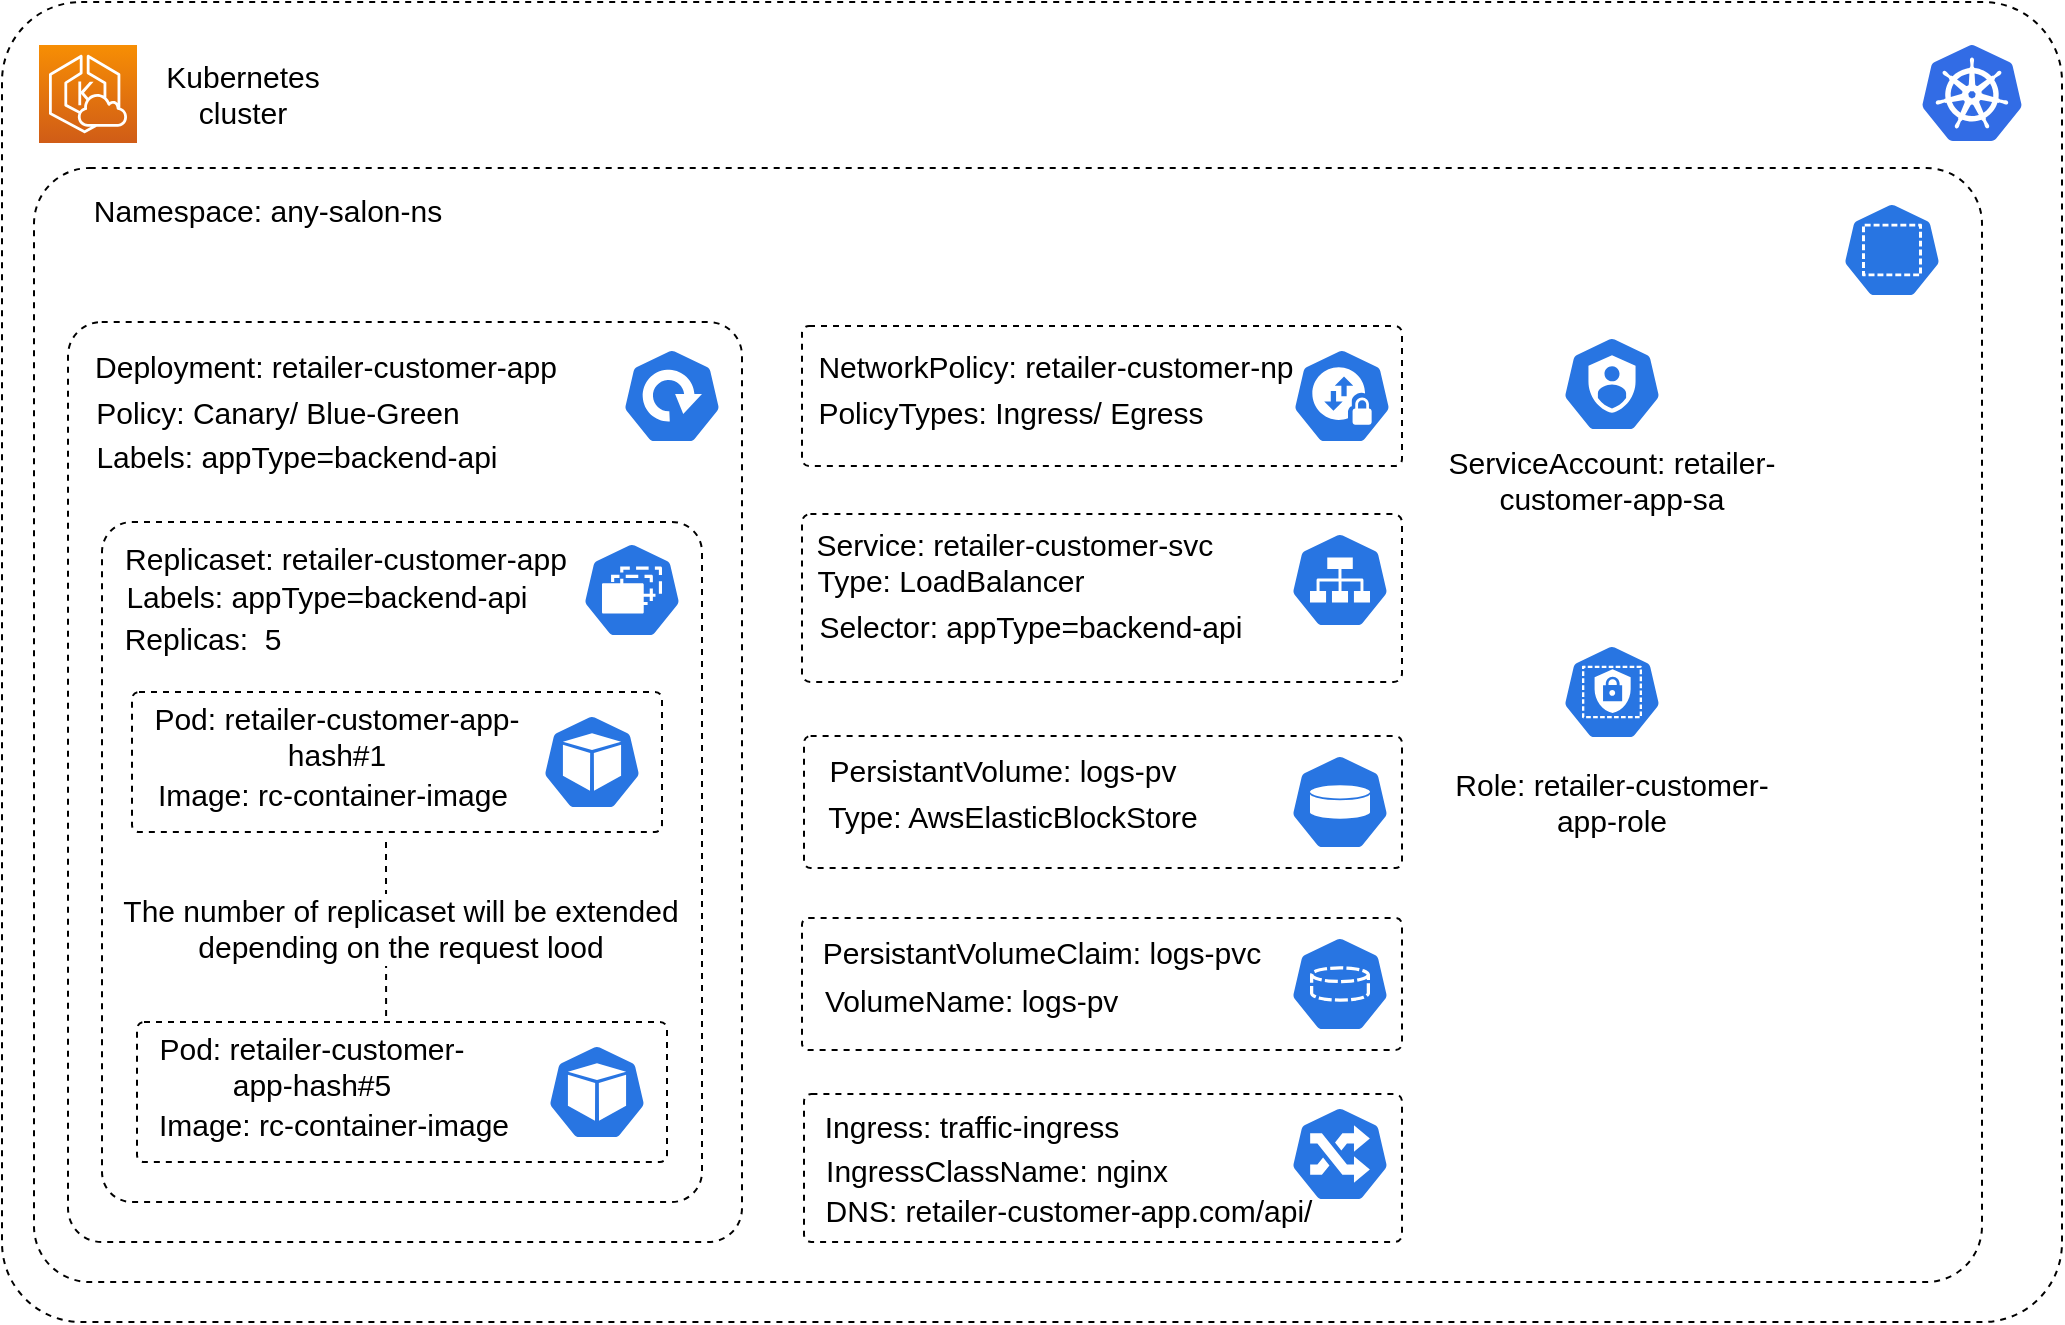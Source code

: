 <mxfile version="21.5.2" type="github">
  <diagram name="Page-1" id="ismsO8F0nd9e3xGDoDac">
    <mxGraphModel dx="1434" dy="684" grid="1" gridSize="10" guides="1" tooltips="1" connect="1" arrows="1" fold="1" page="1" pageScale="1" pageWidth="850" pageHeight="1100" math="0" shadow="0">
      <root>
        <mxCell id="0" />
        <mxCell id="1" parent="0" />
        <mxCell id="Oz9zWObifAngQbhy4g6K-1" value="" style="rounded=1;whiteSpace=wrap;html=1;dashed=1;arcSize=6;fontSize=15;" parent="1" vertex="1">
          <mxGeometry x="50" y="110" width="1030" height="660" as="geometry" />
        </mxCell>
        <mxCell id="Oz9zWObifAngQbhy4g6K-3" value="" style="image;sketch=0;aspect=fixed;html=1;points=[];align=center;fontSize=15;image=img/lib/mscae/Kubernetes.svg;" parent="1" vertex="1">
          <mxGeometry x="1010" y="131.5" width="50" height="48" as="geometry" />
        </mxCell>
        <mxCell id="Oz9zWObifAngQbhy4g6K-4" value="Kubernetes cluster" style="text;html=1;strokeColor=none;fillColor=none;align=center;verticalAlign=middle;whiteSpace=wrap;rounded=0;fontSize=15;" parent="1" vertex="1">
          <mxGeometry x="121" y="141" width="99" height="30" as="geometry" />
        </mxCell>
        <mxCell id="Oz9zWObifAngQbhy4g6K-5" value="" style="rounded=1;whiteSpace=wrap;html=1;dashed=1;arcSize=5;fontSize=15;" parent="1" vertex="1">
          <mxGeometry x="66" y="193" width="974" height="557" as="geometry" />
        </mxCell>
        <mxCell id="Oz9zWObifAngQbhy4g6K-6" value="Namespace: any-salon-ns" style="text;html=1;strokeColor=none;fillColor=none;align=center;verticalAlign=middle;whiteSpace=wrap;rounded=0;fontSize=15;" parent="1" vertex="1">
          <mxGeometry x="76" y="199" width="214" height="30" as="geometry" />
        </mxCell>
        <mxCell id="Oz9zWObifAngQbhy4g6K-7" value="" style="sketch=0;html=1;dashed=0;whitespace=wrap;fillColor=#2875E2;strokeColor=#ffffff;points=[[0.005,0.63,0],[0.1,0.2,0],[0.9,0.2,0],[0.5,0,0],[0.995,0.63,0],[0.72,0.99,0],[0.5,1,0],[0.28,0.99,0]];verticalLabelPosition=bottom;align=center;verticalAlign=top;shape=mxgraph.kubernetes.icon;prIcon=ns;fontSize=15;" parent="1" vertex="1">
          <mxGeometry x="970" y="210" width="50" height="48" as="geometry" />
        </mxCell>
        <mxCell id="Oz9zWObifAngQbhy4g6K-11" value="" style="rounded=1;whiteSpace=wrap;html=1;dashed=1;arcSize=5;fontSize=15;" parent="1" vertex="1">
          <mxGeometry x="83" y="270" width="337" height="460" as="geometry" />
        </mxCell>
        <mxCell id="Oz9zWObifAngQbhy4g6K-15" value="" style="sketch=0;html=1;dashed=0;whitespace=wrap;fillColor=#2875E2;strokeColor=#ffffff;points=[[0.005,0.63,0],[0.1,0.2,0],[0.9,0.2,0],[0.5,0,0],[0.995,0.63,0],[0.72,0.99,0],[0.5,1,0],[0.28,0.99,0]];verticalLabelPosition=bottom;align=center;verticalAlign=top;shape=mxgraph.kubernetes.icon;prIcon=deploy;fontSize=15;" parent="1" vertex="1">
          <mxGeometry x="360" y="283" width="50" height="48" as="geometry" />
        </mxCell>
        <mxCell id="Oz9zWObifAngQbhy4g6K-16" value="Deployment: retailer-customer-app" style="text;html=1;strokeColor=none;fillColor=none;align=center;verticalAlign=middle;whiteSpace=wrap;rounded=0;fontSize=15;" parent="1" vertex="1">
          <mxGeometry x="94" y="277" width="236" height="30" as="geometry" />
        </mxCell>
        <mxCell id="Oz9zWObifAngQbhy4g6K-17" value="Policy: Canary/ Blue-Green" style="text;html=1;strokeColor=none;fillColor=none;align=center;verticalAlign=middle;whiteSpace=wrap;rounded=0;fontSize=15;" parent="1" vertex="1">
          <mxGeometry x="69.5" y="300" width="236" height="30" as="geometry" />
        </mxCell>
        <mxCell id="Oz9zWObifAngQbhy4g6K-18" value="Labels: appType=backend-api" style="text;html=1;strokeColor=none;fillColor=none;align=center;verticalAlign=middle;whiteSpace=wrap;rounded=0;fontSize=15;" parent="1" vertex="1">
          <mxGeometry x="74" y="322" width="247" height="30" as="geometry" />
        </mxCell>
        <mxCell id="Oz9zWObifAngQbhy4g6K-19" value="" style="rounded=1;whiteSpace=wrap;html=1;dashed=1;arcSize=5;fontSize=15;" parent="1" vertex="1">
          <mxGeometry x="100" y="370" width="300" height="340" as="geometry" />
        </mxCell>
        <mxCell id="Oz9zWObifAngQbhy4g6K-20" value="" style="sketch=0;html=1;dashed=0;whitespace=wrap;fillColor=#2875E2;strokeColor=#ffffff;points=[[0.005,0.63,0],[0.1,0.2,0],[0.9,0.2,0],[0.5,0,0],[0.995,0.63,0],[0.72,0.99,0],[0.5,1,0],[0.28,0.99,0]];verticalLabelPosition=bottom;align=center;verticalAlign=top;shape=mxgraph.kubernetes.icon;prIcon=rs;fontSize=15;" parent="1" vertex="1">
          <mxGeometry x="340" y="380" width="50" height="48" as="geometry" />
        </mxCell>
        <mxCell id="Oz9zWObifAngQbhy4g6K-21" value="Replicaset: retailer-customer-app" style="text;html=1;strokeColor=none;fillColor=none;align=center;verticalAlign=middle;whiteSpace=wrap;rounded=0;fontSize=15;" parent="1" vertex="1">
          <mxGeometry x="107" y="373" width="230" height="30" as="geometry" />
        </mxCell>
        <mxCell id="Oz9zWObifAngQbhy4g6K-22" value="Labels: appType=backend-api" style="text;html=1;strokeColor=none;fillColor=none;align=center;verticalAlign=middle;whiteSpace=wrap;rounded=0;fontSize=15;" parent="1" vertex="1">
          <mxGeometry x="106" y="392" width="213" height="30" as="geometry" />
        </mxCell>
        <mxCell id="Oz9zWObifAngQbhy4g6K-23" value="" style="rounded=1;whiteSpace=wrap;html=1;dashed=1;arcSize=5;fontSize=15;" parent="1" vertex="1">
          <mxGeometry x="115" y="455" width="265" height="70" as="geometry" />
        </mxCell>
        <mxCell id="Oz9zWObifAngQbhy4g6K-24" value="" style="sketch=0;html=1;dashed=0;whitespace=wrap;fillColor=#2875E2;strokeColor=#ffffff;points=[[0.005,0.63,0],[0.1,0.2,0],[0.9,0.2,0],[0.5,0,0],[0.995,0.63,0],[0.72,0.99,0],[0.5,1,0],[0.28,0.99,0]];verticalLabelPosition=bottom;align=center;verticalAlign=top;shape=mxgraph.kubernetes.icon;prIcon=pod;fontSize=15;" parent="1" vertex="1">
          <mxGeometry x="320" y="466" width="50" height="48" as="geometry" />
        </mxCell>
        <mxCell id="Oz9zWObifAngQbhy4g6K-25" value="Pod: retailer-customer-app-hash#1" style="text;html=1;strokeColor=none;fillColor=none;align=center;verticalAlign=middle;whiteSpace=wrap;rounded=0;fontSize=15;" parent="1" vertex="1">
          <mxGeometry x="125" y="462" width="185" height="30" as="geometry" />
        </mxCell>
        <mxCell id="Oz9zWObifAngQbhy4g6K-26" value="Image: rc-container-image" style="text;html=1;strokeColor=none;fillColor=none;align=center;verticalAlign=middle;whiteSpace=wrap;rounded=0;fontSize=15;" parent="1" vertex="1">
          <mxGeometry x="119.5" y="491" width="190.5" height="30" as="geometry" />
        </mxCell>
        <mxCell id="Oz9zWObifAngQbhy4g6K-27" value="Replicas:&amp;nbsp; 5" style="text;html=1;strokeColor=none;fillColor=none;align=center;verticalAlign=middle;whiteSpace=wrap;rounded=0;fontSize=15;" parent="1" vertex="1">
          <mxGeometry x="104" y="413" width="93" height="30" as="geometry" />
        </mxCell>
        <mxCell id="Oz9zWObifAngQbhy4g6K-28" value="" style="endArrow=none;dashed=1;html=1;rounded=0;entryX=0.47;entryY=0;entryDx=0;entryDy=0;entryPerimeter=0;fontSize=15;" parent="1" target="Oz9zWObifAngQbhy4g6K-29" edge="1">
          <mxGeometry width="50" height="50" relative="1" as="geometry">
            <mxPoint x="242" y="530" as="sourcePoint" />
            <mxPoint x="320" y="700" as="targetPoint" />
          </mxGeometry>
        </mxCell>
        <mxCell id="Oz9zWObifAngQbhy4g6K-33" value="The number of replicaset will be extended &lt;br style=&quot;font-size: 15px;&quot;&gt;depending on the request lood" style="edgeLabel;html=1;align=center;verticalAlign=middle;resizable=0;points=[];fontSize=15;" parent="Oz9zWObifAngQbhy4g6K-28" vertex="1" connectable="0">
          <mxGeometry x="-0.044" y="2" relative="1" as="geometry">
            <mxPoint x="5" as="offset" />
          </mxGeometry>
        </mxCell>
        <mxCell id="Oz9zWObifAngQbhy4g6K-29" value="" style="rounded=1;whiteSpace=wrap;html=1;dashed=1;arcSize=5;fontSize=15;" parent="1" vertex="1">
          <mxGeometry x="117.5" y="620" width="265" height="70" as="geometry" />
        </mxCell>
        <mxCell id="Oz9zWObifAngQbhy4g6K-30" value="" style="sketch=0;html=1;dashed=0;whitespace=wrap;fillColor=#2875E2;strokeColor=#ffffff;points=[[0.005,0.63,0],[0.1,0.2,0],[0.9,0.2,0],[0.5,0,0],[0.995,0.63,0],[0.72,0.99,0],[0.5,1,0],[0.28,0.99,0]];verticalLabelPosition=bottom;align=center;verticalAlign=top;shape=mxgraph.kubernetes.icon;prIcon=pod;fontSize=15;" parent="1" vertex="1">
          <mxGeometry x="322.5" y="631" width="50" height="48" as="geometry" />
        </mxCell>
        <mxCell id="Oz9zWObifAngQbhy4g6K-31" value="Pod: retailer-customer-app-hash#5" style="text;html=1;strokeColor=none;fillColor=none;align=center;verticalAlign=middle;whiteSpace=wrap;rounded=0;fontSize=15;" parent="1" vertex="1">
          <mxGeometry x="120" y="627" width="170" height="30" as="geometry" />
        </mxCell>
        <mxCell id="Oz9zWObifAngQbhy4g6K-32" value="Image: rc-container-image" style="text;html=1;strokeColor=none;fillColor=none;align=center;verticalAlign=middle;whiteSpace=wrap;rounded=0;fontSize=15;" parent="1" vertex="1">
          <mxGeometry x="122" y="656" width="188" height="30" as="geometry" />
        </mxCell>
        <mxCell id="Oz9zWObifAngQbhy4g6K-35" value="" style="rounded=1;whiteSpace=wrap;html=1;dashed=1;arcSize=5;fontSize=15;" parent="1" vertex="1">
          <mxGeometry x="450" y="272" width="300" height="70" as="geometry" />
        </mxCell>
        <mxCell id="Oz9zWObifAngQbhy4g6K-36" value="" style="sketch=0;html=1;dashed=0;whitespace=wrap;fillColor=#2875E2;strokeColor=#ffffff;points=[[0.005,0.63,0],[0.1,0.2,0],[0.9,0.2,0],[0.5,0,0],[0.995,0.63,0],[0.72,0.99,0],[0.5,1,0],[0.28,0.99,0]];verticalLabelPosition=bottom;align=center;verticalAlign=top;shape=mxgraph.kubernetes.icon;prIcon=netpol;fontSize=15;" parent="1" vertex="1">
          <mxGeometry x="695" y="283" width="50" height="48" as="geometry" />
        </mxCell>
        <mxCell id="Oz9zWObifAngQbhy4g6K-37" value="NetworkPolicy: retailer-customer-np" style="text;html=1;strokeColor=none;fillColor=none;align=center;verticalAlign=middle;whiteSpace=wrap;rounded=0;fontSize=15;" parent="1" vertex="1">
          <mxGeometry x="447" y="277" width="260" height="30" as="geometry" />
        </mxCell>
        <mxCell id="Oz9zWObifAngQbhy4g6K-38" value="PolicyTypes: Ingress/ Egress" style="text;html=1;strokeColor=none;fillColor=none;align=center;verticalAlign=middle;whiteSpace=wrap;rounded=0;fontSize=15;" parent="1" vertex="1">
          <mxGeometry x="448" y="300" width="213" height="30" as="geometry" />
        </mxCell>
        <mxCell id="Oz9zWObifAngQbhy4g6K-40" value="" style="rounded=1;whiteSpace=wrap;html=1;dashed=1;arcSize=5;fontSize=15;" parent="1" vertex="1">
          <mxGeometry x="451" y="477" width="299" height="66" as="geometry" />
        </mxCell>
        <mxCell id="Oz9zWObifAngQbhy4g6K-41" value="" style="sketch=0;html=1;dashed=0;whitespace=wrap;fillColor=#2875E2;strokeColor=#ffffff;points=[[0.005,0.63,0],[0.1,0.2,0],[0.9,0.2,0],[0.5,0,0],[0.995,0.63,0],[0.72,0.99,0],[0.5,1,0],[0.28,0.99,0]];verticalLabelPosition=bottom;align=center;verticalAlign=top;shape=mxgraph.kubernetes.icon;prIcon=pv;fontSize=15;" parent="1" vertex="1">
          <mxGeometry x="694" y="486" width="50" height="48" as="geometry" />
        </mxCell>
        <mxCell id="Oz9zWObifAngQbhy4g6K-42" value="PersistantVolume: logs-pv" style="text;html=1;strokeColor=none;fillColor=none;align=center;verticalAlign=middle;whiteSpace=wrap;rounded=0;fontSize=15;" parent="1" vertex="1">
          <mxGeometry x="451" y="479" width="199" height="30" as="geometry" />
        </mxCell>
        <mxCell id="Oz9zWObifAngQbhy4g6K-43" value="Type: AwsElasticBlockStore" style="text;html=1;strokeColor=none;fillColor=none;align=center;verticalAlign=middle;whiteSpace=wrap;rounded=0;fontSize=15;" parent="1" vertex="1">
          <mxGeometry x="451" y="502" width="209" height="30" as="geometry" />
        </mxCell>
        <mxCell id="Oz9zWObifAngQbhy4g6K-44" value="" style="rounded=1;whiteSpace=wrap;html=1;dashed=1;arcSize=5;fontSize=15;" parent="1" vertex="1">
          <mxGeometry x="450" y="568" width="300" height="66" as="geometry" />
        </mxCell>
        <mxCell id="Oz9zWObifAngQbhy4g6K-45" value="PersistantVolumeClaim: logs-pvc" style="text;html=1;strokeColor=none;fillColor=none;align=center;verticalAlign=middle;whiteSpace=wrap;rounded=0;fontSize=15;" parent="1" vertex="1">
          <mxGeometry x="450" y="570" width="240" height="30" as="geometry" />
        </mxCell>
        <mxCell id="Oz9zWObifAngQbhy4g6K-46" value="VolumeName: logs-pv&amp;nbsp;&amp;nbsp;" style="text;html=1;strokeColor=none;fillColor=none;align=center;verticalAlign=middle;whiteSpace=wrap;rounded=0;fontSize=15;" parent="1" vertex="1">
          <mxGeometry x="443" y="594" width="192" height="30" as="geometry" />
        </mxCell>
        <mxCell id="Oz9zWObifAngQbhy4g6K-47" value="" style="sketch=0;html=1;dashed=0;whitespace=wrap;fillColor=#2875E2;strokeColor=#ffffff;points=[[0.005,0.63,0],[0.1,0.2,0],[0.9,0.2,0],[0.5,0,0],[0.995,0.63,0],[0.72,0.99,0],[0.5,1,0],[0.28,0.99,0]];verticalLabelPosition=bottom;align=center;verticalAlign=top;shape=mxgraph.kubernetes.icon;prIcon=pvc;fontSize=15;" parent="1" vertex="1">
          <mxGeometry x="694" y="577" width="50" height="48" as="geometry" />
        </mxCell>
        <mxCell id="Oz9zWObifAngQbhy4g6K-48" value="" style="rounded=1;whiteSpace=wrap;html=1;dashed=1;arcSize=5;fontSize=15;" parent="1" vertex="1">
          <mxGeometry x="450" y="366" width="300" height="84" as="geometry" />
        </mxCell>
        <mxCell id="Oz9zWObifAngQbhy4g6K-49" value="" style="sketch=0;html=1;dashed=0;whitespace=wrap;fillColor=#2875E2;strokeColor=#ffffff;points=[[0.005,0.63,0],[0.1,0.2,0],[0.9,0.2,0],[0.5,0,0],[0.995,0.63,0],[0.72,0.99,0],[0.5,1,0],[0.28,0.99,0]];verticalLabelPosition=bottom;align=center;verticalAlign=top;shape=mxgraph.kubernetes.icon;prIcon=svc;fontSize=15;" parent="1" vertex="1">
          <mxGeometry x="694" y="375" width="50" height="48" as="geometry" />
        </mxCell>
        <mxCell id="Oz9zWObifAngQbhy4g6K-50" value="Service: retailer-customer-svc" style="text;html=1;strokeColor=none;fillColor=none;align=center;verticalAlign=middle;whiteSpace=wrap;rounded=0;fontSize=15;" parent="1" vertex="1">
          <mxGeometry x="452" y="366" width="209" height="30" as="geometry" />
        </mxCell>
        <mxCell id="Oz9zWObifAngQbhy4g6K-51" value="Type: LoadBalancer" style="text;html=1;strokeColor=none;fillColor=none;align=center;verticalAlign=middle;whiteSpace=wrap;rounded=0;fontSize=15;" parent="1" vertex="1">
          <mxGeometry x="449" y="384" width="151" height="30" as="geometry" />
        </mxCell>
        <mxCell id="Oz9zWObifAngQbhy4g6K-52" value="Selector: appType=backend-api" style="text;html=1;strokeColor=none;fillColor=none;align=center;verticalAlign=middle;whiteSpace=wrap;rounded=0;fontSize=15;" parent="1" vertex="1">
          <mxGeometry x="449" y="407" width="231" height="30" as="geometry" />
        </mxCell>
        <mxCell id="Oz9zWObifAngQbhy4g6K-53" value="" style="rounded=1;whiteSpace=wrap;html=1;dashed=1;arcSize=5;fontSize=15;" parent="1" vertex="1">
          <mxGeometry x="451" y="656" width="299" height="74" as="geometry" />
        </mxCell>
        <mxCell id="Oz9zWObifAngQbhy4g6K-54" value="Ingress: traffic-ingress" style="text;html=1;strokeColor=none;fillColor=none;align=center;verticalAlign=middle;whiteSpace=wrap;rounded=0;fontSize=15;" parent="1" vertex="1">
          <mxGeometry x="420" y="657" width="230" height="30" as="geometry" />
        </mxCell>
        <mxCell id="Oz9zWObifAngQbhy4g6K-55" value="IngressClassName: nginx" style="text;html=1;strokeColor=none;fillColor=none;align=center;verticalAlign=middle;whiteSpace=wrap;rounded=0;fontSize=15;" parent="1" vertex="1">
          <mxGeometry x="455" y="679" width="185" height="30" as="geometry" />
        </mxCell>
        <mxCell id="Oz9zWObifAngQbhy4g6K-57" value="" style="sketch=0;html=1;dashed=0;whitespace=wrap;fillColor=#2875E2;strokeColor=#ffffff;points=[[0.005,0.63,0],[0.1,0.2,0],[0.9,0.2,0],[0.5,0,0],[0.995,0.63,0],[0.72,0.99,0],[0.5,1,0],[0.28,0.99,0]];verticalLabelPosition=bottom;align=center;verticalAlign=top;shape=mxgraph.kubernetes.icon;prIcon=ing;fontSize=15;" parent="1" vertex="1">
          <mxGeometry x="694" y="662" width="50" height="48" as="geometry" />
        </mxCell>
        <mxCell id="Oz9zWObifAngQbhy4g6K-58" value="DNS: retailer-customer-app.com/api/&lt;br style=&quot;font-size: 15px;&quot;&gt;" style="text;html=1;strokeColor=none;fillColor=none;align=center;verticalAlign=middle;whiteSpace=wrap;rounded=0;fontSize=15;" parent="1" vertex="1">
          <mxGeometry x="456" y="699" width="255" height="30" as="geometry" />
        </mxCell>
        <mxCell id="Oz9zWObifAngQbhy4g6K-59" value="" style="sketch=0;html=1;dashed=0;whitespace=wrap;fillColor=#2875E2;strokeColor=#ffffff;points=[[0.005,0.63,0],[0.1,0.2,0],[0.9,0.2,0],[0.5,0,0],[0.995,0.63,0],[0.72,0.99,0],[0.5,1,0],[0.28,0.99,0]];verticalLabelPosition=bottom;align=center;verticalAlign=top;shape=mxgraph.kubernetes.icon;prIcon=sa;fontSize=15;" parent="1" vertex="1">
          <mxGeometry x="830" y="277" width="50" height="48" as="geometry" />
        </mxCell>
        <mxCell id="Oz9zWObifAngQbhy4g6K-60" value="ServiceAccount: retailer-customer-app-sa&lt;br style=&quot;font-size: 15px;&quot;&gt;" style="text;html=1;strokeColor=none;fillColor=none;align=center;verticalAlign=middle;whiteSpace=wrap;rounded=0;fontSize=15;" parent="1" vertex="1">
          <mxGeometry x="770" y="334" width="170" height="30" as="geometry" />
        </mxCell>
        <mxCell id="Oz9zWObifAngQbhy4g6K-61" value="" style="sketch=0;html=1;dashed=0;whitespace=wrap;fillColor=#2875E2;strokeColor=#ffffff;points=[[0.005,0.63,0],[0.1,0.2,0],[0.9,0.2,0],[0.5,0,0],[0.995,0.63,0],[0.72,0.99,0],[0.5,1,0],[0.28,0.99,0]];verticalLabelPosition=bottom;align=center;verticalAlign=top;shape=mxgraph.kubernetes.icon;prIcon=role;fontSize=15;" parent="1" vertex="1">
          <mxGeometry x="830" y="431" width="50" height="48" as="geometry" />
        </mxCell>
        <mxCell id="Oz9zWObifAngQbhy4g6K-62" value="Role: retailer-customer-app-role" style="text;html=1;strokeColor=none;fillColor=none;align=center;verticalAlign=middle;whiteSpace=wrap;rounded=0;fontSize=15;" parent="1" vertex="1">
          <mxGeometry x="770" y="495" width="170" height="30" as="geometry" />
        </mxCell>
        <mxCell id="Oz9zWObifAngQbhy4g6K-63" value="" style="sketch=0;points=[[0,0,0],[0.25,0,0],[0.5,0,0],[0.75,0,0],[1,0,0],[0,1,0],[0.25,1,0],[0.5,1,0],[0.75,1,0],[1,1,0],[0,0.25,0],[0,0.5,0],[0,0.75,0],[1,0.25,0],[1,0.5,0],[1,0.75,0]];outlineConnect=0;fontColor=#232F3E;gradientColor=#F78E04;gradientDirection=north;fillColor=#D05C17;strokeColor=#ffffff;dashed=0;verticalLabelPosition=bottom;verticalAlign=top;align=center;html=1;fontSize=15;fontStyle=0;aspect=fixed;shape=mxgraph.aws4.resourceIcon;resIcon=mxgraph.aws4.eks_cloud;" parent="1" vertex="1">
          <mxGeometry x="68.5" y="131.5" width="49" height="49" as="geometry" />
        </mxCell>
      </root>
    </mxGraphModel>
  </diagram>
</mxfile>
